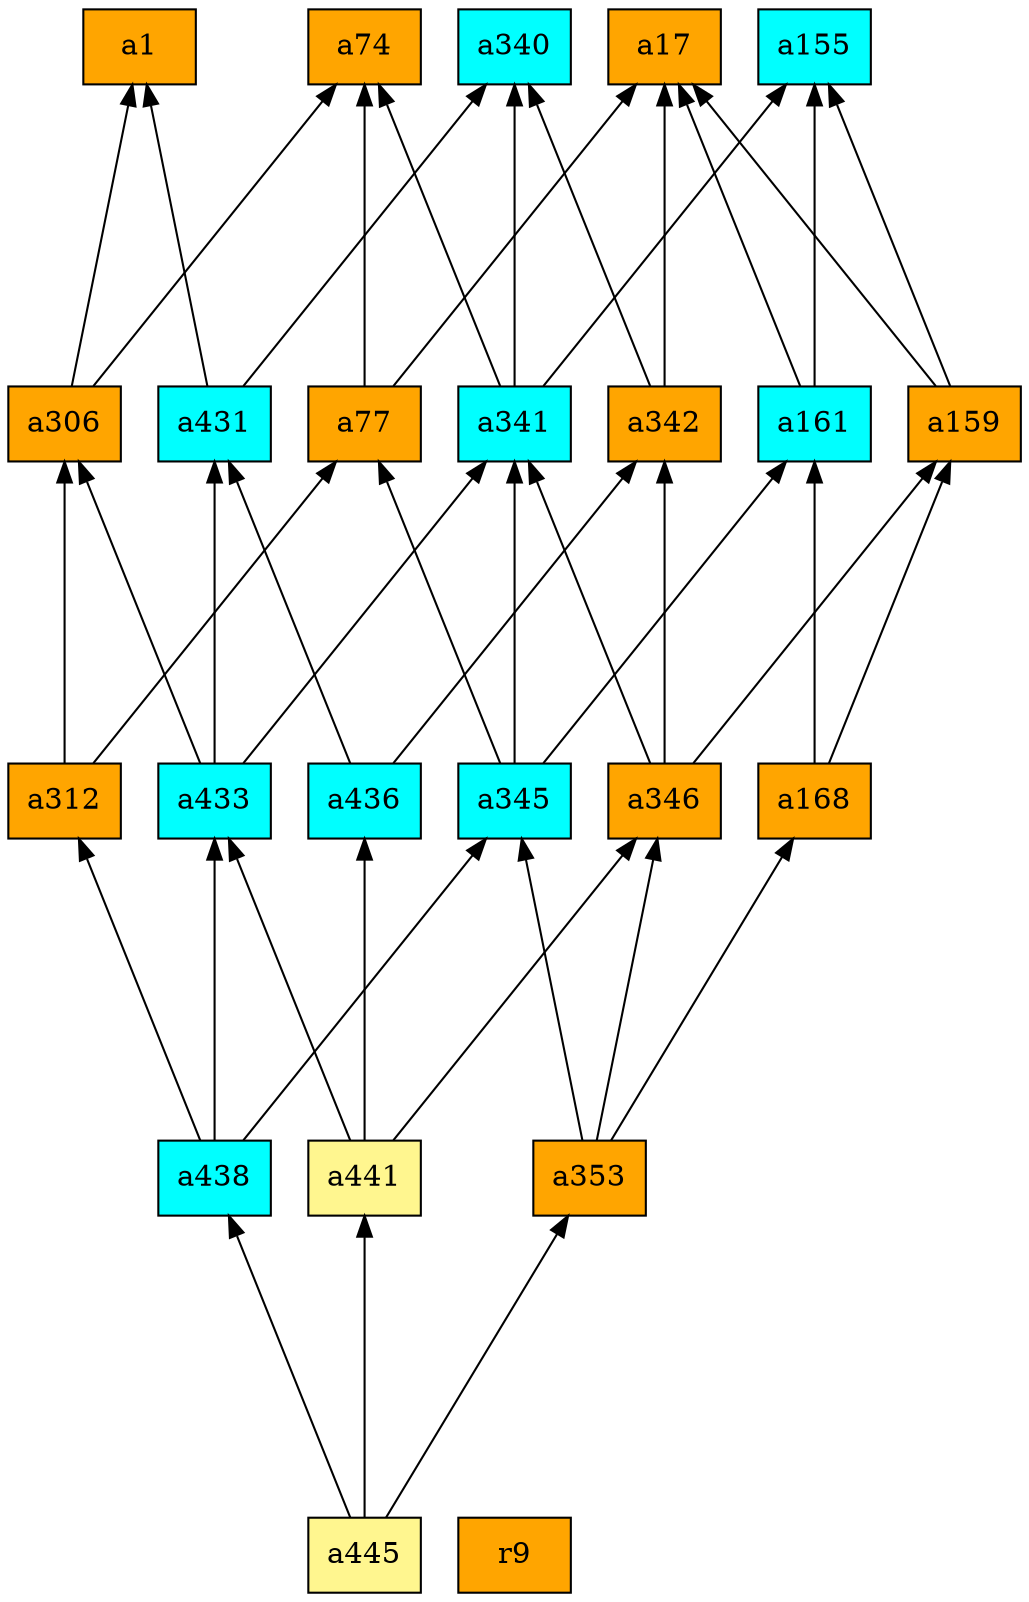 digraph G {
rankdir=BT;ranksep="2.0";
"a74" [shape=record,fillcolor=orange,style=filled,label="{a74}"];
"a445" [shape=record,fillcolor=khaki1,style=filled,label="{a445}"];
"a342" [shape=record,fillcolor=orange,style=filled,label="{a342}"];
"a431" [shape=record,fillcolor=cyan,style=filled,label="{a431}"];
"a312" [shape=record,fillcolor=orange,style=filled,label="{a312}"];
"a17" [shape=record,fillcolor=orange,style=filled,label="{a17}"];
"a77" [shape=record,fillcolor=orange,style=filled,label="{a77}"];
"a438" [shape=record,fillcolor=cyan,style=filled,label="{a438}"];
"a340" [shape=record,fillcolor=cyan,style=filled,label="{a340}"];
"r9" [shape=record,fillcolor=orange,style=filled,label="{r9}"];
"a341" [shape=record,fillcolor=cyan,style=filled,label="{a341}"];
"a1" [shape=record,fillcolor=orange,style=filled,label="{a1}"];
"a436" [shape=record,fillcolor=cyan,style=filled,label="{a436}"];
"a306" [shape=record,fillcolor=orange,style=filled,label="{a306}"];
"a441" [shape=record,fillcolor=khaki1,style=filled,label="{a441}"];
"a353" [shape=record,fillcolor=orange,style=filled,label="{a353}"];
"a433" [shape=record,fillcolor=cyan,style=filled,label="{a433}"];
"a155" [shape=record,fillcolor=cyan,style=filled,label="{a155}"];
"a161" [shape=record,fillcolor=cyan,style=filled,label="{a161}"];
"a159" [shape=record,fillcolor=orange,style=filled,label="{a159}"];
"a345" [shape=record,fillcolor=cyan,style=filled,label="{a345}"];
"a346" [shape=record,fillcolor=orange,style=filled,label="{a346}"];
"a168" [shape=record,fillcolor=orange,style=filled,label="{a168}"];
"a445" -> "a438"
"a445" -> "a441"
"a445" -> "a353"
"a342" -> "a340"
"a342" -> "a17"
"a431" -> "a1"
"a431" -> "a340"
"a312" -> "a306"
"a312" -> "a77"
"a77" -> "a74"
"a77" -> "a17"
"a438" -> "a312"
"a438" -> "a345"
"a438" -> "a433"
"a341" -> "a340"
"a341" -> "a155"
"a341" -> "a74"
"a436" -> "a342"
"a436" -> "a431"
"a306" -> "a1"
"a306" -> "a74"
"a441" -> "a436"
"a441" -> "a346"
"a441" -> "a433"
"a353" -> "a345"
"a353" -> "a346"
"a353" -> "a168"
"a433" -> "a306"
"a433" -> "a431"
"a433" -> "a341"
"a161" -> "a155"
"a161" -> "a17"
"a159" -> "a155"
"a159" -> "a17"
"a345" -> "a161"
"a345" -> "a77"
"a345" -> "a341"
"a346" -> "a342"
"a346" -> "a159"
"a346" -> "a341"
"a168" -> "a159"
"a168" -> "a161"
}